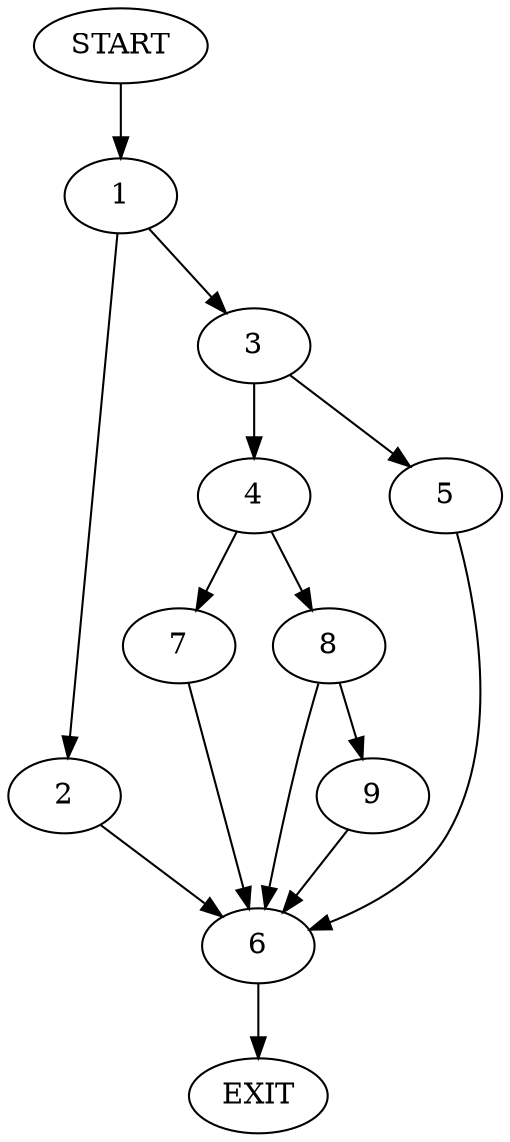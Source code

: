 digraph {
0 [label="START"]
10 [label="EXIT"]
0 -> 1
1 -> 2
1 -> 3
3 -> 4
3 -> 5
2 -> 6
6 -> 10
5 -> 6
4 -> 7
4 -> 8
7 -> 6
8 -> 9
8 -> 6
9 -> 6
}
